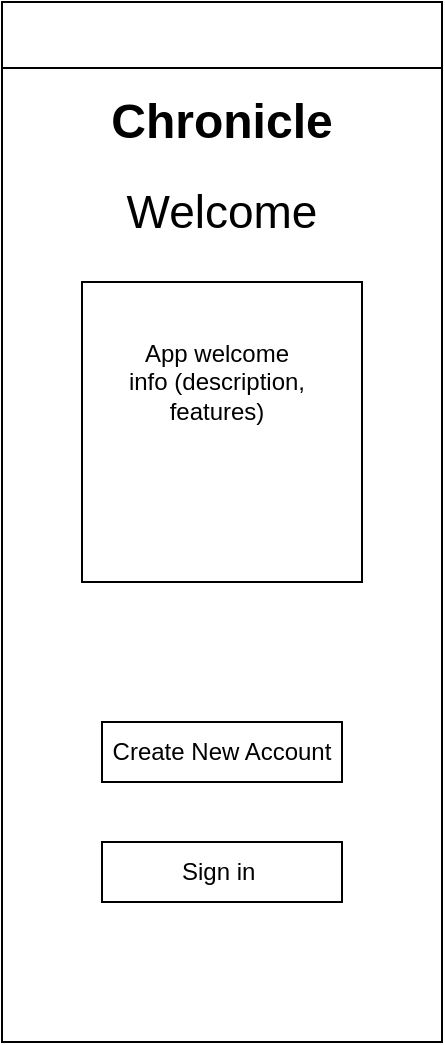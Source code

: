 <mxfile version="22.0.8" type="github">
  <diagram name="WelcomeScreen" id="mfQMw5Pb5CHKa7xe4WTC">
    <mxGraphModel dx="478" dy="250" grid="1" gridSize="10" guides="1" tooltips="1" connect="1" arrows="1" fold="1" page="1" pageScale="1" pageWidth="850" pageHeight="1100" math="0" shadow="0">
      <root>
        <mxCell id="0" />
        <mxCell id="1" parent="0" />
        <mxCell id="clfQYuhrUxXyttJt1vrx-9" value="" style="rounded=0;whiteSpace=wrap;html=1;" vertex="1" parent="1">
          <mxGeometry x="310" y="167" width="220" height="520" as="geometry" />
        </mxCell>
        <mxCell id="clfQYuhrUxXyttJt1vrx-1" value="" style="endArrow=none;html=1;rounded=0;" edge="1" parent="1">
          <mxGeometry width="50" height="50" relative="1" as="geometry">
            <mxPoint x="510" y="207" as="sourcePoint" />
            <mxPoint x="510" y="207.0" as="targetPoint" />
          </mxGeometry>
        </mxCell>
        <mxCell id="clfQYuhrUxXyttJt1vrx-2" value="" style="rounded=0;whiteSpace=wrap;html=1;" vertex="1" parent="1">
          <mxGeometry x="310" y="200" width="220" height="487" as="geometry" />
        </mxCell>
        <mxCell id="clfQYuhrUxXyttJt1vrx-3" value="&lt;font style=&quot;font-size: 23px;&quot;&gt;Welcome&lt;/font&gt;" style="text;html=1;strokeColor=none;fillColor=none;align=center;verticalAlign=middle;whiteSpace=wrap;rounded=0;" vertex="1" parent="1">
          <mxGeometry x="375" y="257" width="90" height="30" as="geometry" />
        </mxCell>
        <mxCell id="clfQYuhrUxXyttJt1vrx-4" value="" style="rounded=0;whiteSpace=wrap;html=1;" vertex="1" parent="1">
          <mxGeometry x="350" y="307" width="140" height="150" as="geometry" />
        </mxCell>
        <mxCell id="clfQYuhrUxXyttJt1vrx-5" value="App welcome info (description, features)" style="text;html=1;strokeColor=none;fillColor=none;align=center;verticalAlign=middle;whiteSpace=wrap;rounded=0;" vertex="1" parent="1">
          <mxGeometry x="370" y="332.5" width="95" height="49" as="geometry" />
        </mxCell>
        <mxCell id="clfQYuhrUxXyttJt1vrx-6" value="Sign in&amp;nbsp;" style="rounded=0;whiteSpace=wrap;html=1;" vertex="1" parent="1">
          <mxGeometry x="360" y="587" width="120" height="30" as="geometry" />
        </mxCell>
        <mxCell id="clfQYuhrUxXyttJt1vrx-7" value="&lt;div style=&quot;&quot;&gt;Create New Account&lt;/div&gt;" style="rounded=0;whiteSpace=wrap;html=1;align=center;verticalAlign=middle;" vertex="1" parent="1">
          <mxGeometry x="360" y="527" width="120" height="30" as="geometry" />
        </mxCell>
        <mxCell id="clfQYuhrUxXyttJt1vrx-8" value="&lt;h1&gt;Chronicle&lt;/h1&gt;&lt;p&gt;&lt;br&gt;&lt;/p&gt;" style="text;html=1;strokeColor=none;fillColor=none;spacing=5;spacingTop=-20;whiteSpace=wrap;overflow=hidden;rounded=0;align=center;" vertex="1" parent="1">
          <mxGeometry x="355" y="207" width="130" height="40" as="geometry" />
        </mxCell>
      </root>
    </mxGraphModel>
  </diagram>
</mxfile>
